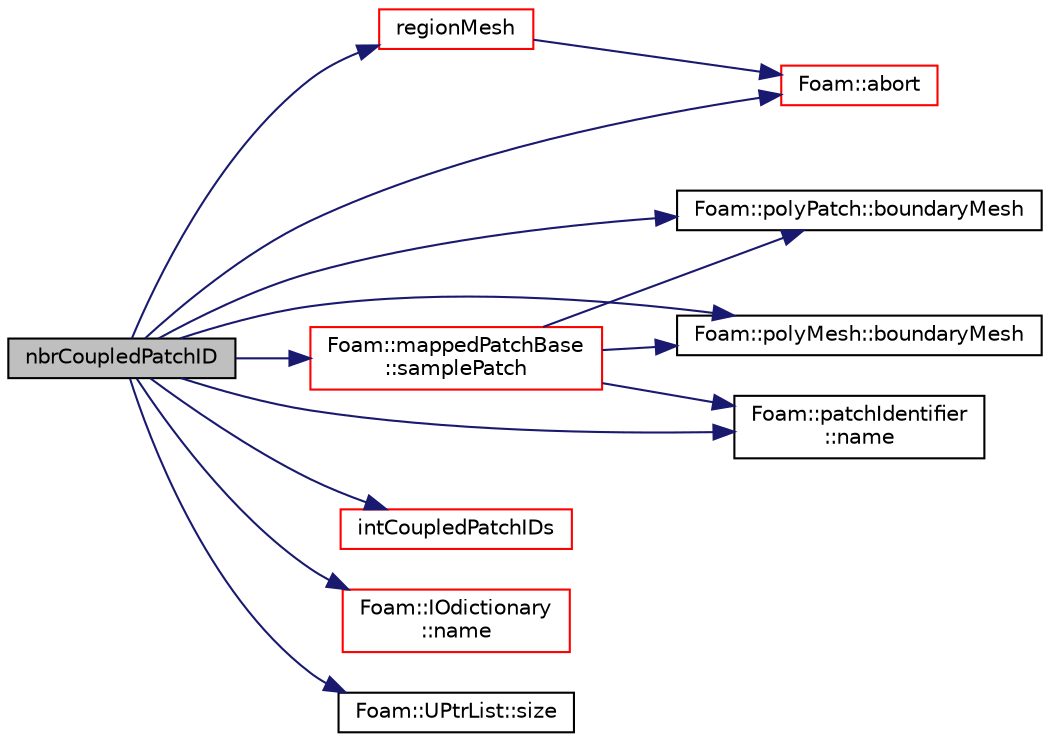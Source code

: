 digraph "nbrCoupledPatchID"
{
  bgcolor="transparent";
  edge [fontname="Helvetica",fontsize="10",labelfontname="Helvetica",labelfontsize="10"];
  node [fontname="Helvetica",fontsize="10",shape=record];
  rankdir="LR";
  Node1 [label="nbrCoupledPatchID",height=0.2,width=0.4,color="black", fillcolor="grey75", style="filled", fontcolor="black"];
  Node1 -> Node2 [color="midnightblue",fontsize="10",style="solid",fontname="Helvetica"];
  Node2 [label="Foam::abort",height=0.2,width=0.4,color="red",URL="$a10936.html#a447107a607d03e417307c203fa5fb44b"];
  Node1 -> Node3 [color="midnightblue",fontsize="10",style="solid",fontname="Helvetica"];
  Node3 [label="Foam::polyPatch::boundaryMesh",height=0.2,width=0.4,color="black",URL="$a01979.html#a967e2a9a4a6da59154f932595447adc9",tooltip="Return boundaryMesh reference. "];
  Node1 -> Node4 [color="midnightblue",fontsize="10",style="solid",fontname="Helvetica"];
  Node4 [label="Foam::polyMesh::boundaryMesh",height=0.2,width=0.4,color="black",URL="$a01961.html#a6b7f5ba89250dbd7a1c6c7860ab60fe3",tooltip="Return boundary mesh. "];
  Node1 -> Node5 [color="midnightblue",fontsize="10",style="solid",fontname="Helvetica"];
  Node5 [label="intCoupledPatchIDs",height=0.2,width=0.4,color="red",URL="$a02194.html#ad75b54aeb1e43181b794a1c1b98cafa0",tooltip="Return the list of patch IDs internally coupled with the. "];
  Node1 -> Node6 [color="midnightblue",fontsize="10",style="solid",fontname="Helvetica"];
  Node6 [label="Foam::IOdictionary\l::name",height=0.2,width=0.4,color="red",URL="$a01196.html#a6d60057c26042eaf7fa1b3b6fb07b582",tooltip="Name function is needed to disambiguate those inherited. "];
  Node1 -> Node7 [color="midnightblue",fontsize="10",style="solid",fontname="Helvetica"];
  Node7 [label="Foam::patchIdentifier\l::name",height=0.2,width=0.4,color="black",URL="$a01844.html#a75b72488d2e82151b025744974919d5d",tooltip="Return name. "];
  Node1 -> Node8 [color="midnightblue",fontsize="10",style="solid",fontname="Helvetica"];
  Node8 [label="regionMesh",height=0.2,width=0.4,color="red",URL="$a02194.html#a0c7874a65eec16e2afa43acd6055b16a",tooltip="Return the region mesh database. "];
  Node8 -> Node2 [color="midnightblue",fontsize="10",style="solid",fontname="Helvetica"];
  Node1 -> Node9 [color="midnightblue",fontsize="10",style="solid",fontname="Helvetica"];
  Node9 [label="Foam::mappedPatchBase\l::samplePatch",height=0.2,width=0.4,color="red",URL="$a01457.html#ac34d965ad7c84a1f099c107052e56908",tooltip="Patch (only if NEARESTPATCHFACE) "];
  Node9 -> Node3 [color="midnightblue",fontsize="10",style="solid",fontname="Helvetica"];
  Node9 -> Node4 [color="midnightblue",fontsize="10",style="solid",fontname="Helvetica"];
  Node9 -> Node7 [color="midnightblue",fontsize="10",style="solid",fontname="Helvetica"];
  Node1 -> Node10 [color="midnightblue",fontsize="10",style="solid",fontname="Helvetica"];
  Node10 [label="Foam::UPtrList::size",height=0.2,width=0.4,color="black",URL="$a02882.html#a723361dc2020160f5492e8fe2d09fa44",tooltip="Return the number of elements in the UPtrList. "];
}
